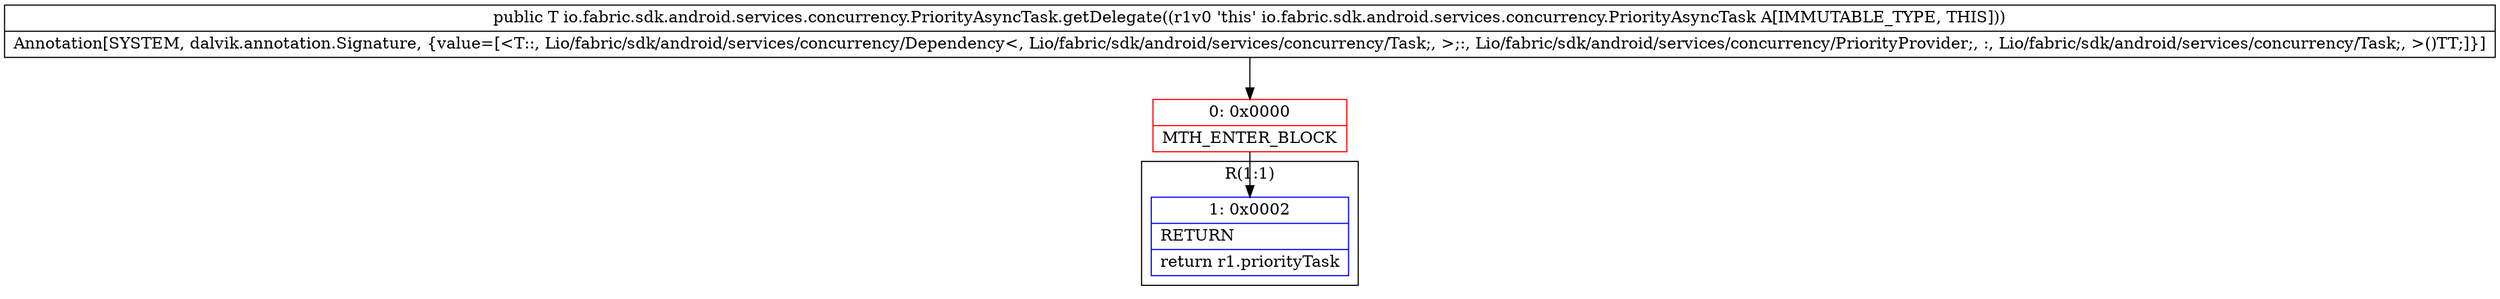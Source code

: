 digraph "CFG forio.fabric.sdk.android.services.concurrency.PriorityAsyncTask.getDelegate()Lio\/fabric\/sdk\/android\/services\/concurrency\/Dependency;" {
subgraph cluster_Region_1559555771 {
label = "R(1:1)";
node [shape=record,color=blue];
Node_1 [shape=record,label="{1\:\ 0x0002|RETURN\l|return r1.priorityTask\l}"];
}
Node_0 [shape=record,color=red,label="{0\:\ 0x0000|MTH_ENTER_BLOCK\l}"];
MethodNode[shape=record,label="{public T io.fabric.sdk.android.services.concurrency.PriorityAsyncTask.getDelegate((r1v0 'this' io.fabric.sdk.android.services.concurrency.PriorityAsyncTask A[IMMUTABLE_TYPE, THIS]))  | Annotation[SYSTEM, dalvik.annotation.Signature, \{value=[\<T::, Lio\/fabric\/sdk\/android\/services\/concurrency\/Dependency\<, Lio\/fabric\/sdk\/android\/services\/concurrency\/Task;, \>;:, Lio\/fabric\/sdk\/android\/services\/concurrency\/PriorityProvider;, :, Lio\/fabric\/sdk\/android\/services\/concurrency\/Task;, \>()TT;]\}]\l}"];
MethodNode -> Node_0;
Node_0 -> Node_1;
}

